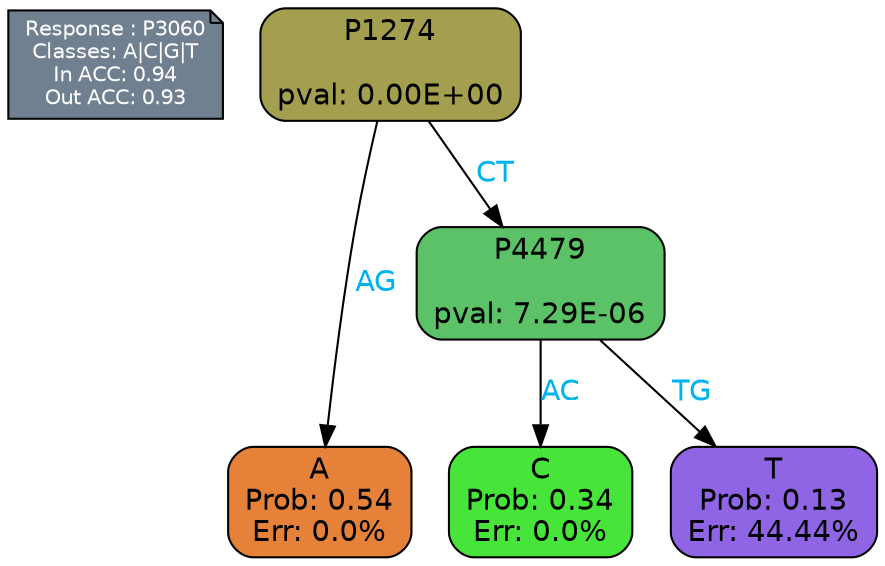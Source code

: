 digraph Tree {
node [shape=box, style="filled, rounded", color="black", fontname=helvetica] ;
graph [ranksep=equally, splines=polylines, bgcolor=transparent, dpi=600] ;
edge [fontname=helvetica] ;
LEGEND [label="Response : P3060
Classes: A|C|G|T
In ACC: 0.94
Out ACC: 0.93
",shape=note,align=left,style=filled,fillcolor="slategray",fontcolor="white",fontsize=10];1 [label="P1274

pval: 0.00E+00", fillcolor="#a49f4e"] ;
2 [label="A
Prob: 0.54
Err: 0.0%", fillcolor="#e58139"] ;
3 [label="P4479

pval: 7.29E-06", fillcolor="#5bc267"] ;
4 [label="C
Prob: 0.34
Err: 0.0%", fillcolor="#47e539"] ;
5 [label="T
Prob: 0.13
Err: 44.44%", fillcolor="#9065e5"] ;
1 -> 2 [label="AG",fontcolor=deepskyblue2] ;
1 -> 3 [label="CT",fontcolor=deepskyblue2] ;
3 -> 4 [label="AC",fontcolor=deepskyblue2] ;
3 -> 5 [label="TG",fontcolor=deepskyblue2] ;
{rank = same; 2;4;5;}{rank = same; LEGEND;1;}}